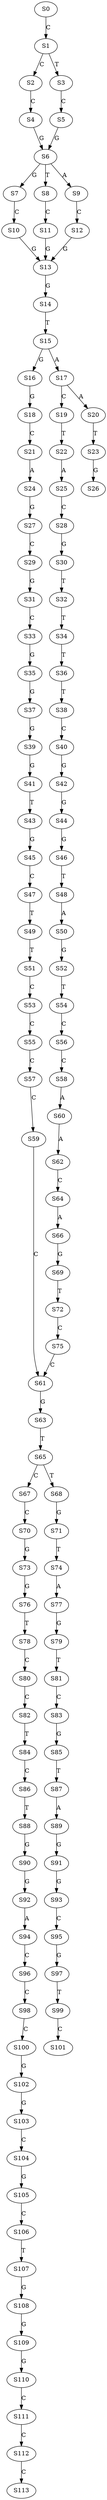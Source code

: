 strict digraph  {
	S0 -> S1 [ label = C ];
	S1 -> S2 [ label = C ];
	S1 -> S3 [ label = T ];
	S2 -> S4 [ label = C ];
	S3 -> S5 [ label = C ];
	S4 -> S6 [ label = G ];
	S5 -> S6 [ label = G ];
	S6 -> S7 [ label = G ];
	S6 -> S8 [ label = T ];
	S6 -> S9 [ label = A ];
	S7 -> S10 [ label = C ];
	S8 -> S11 [ label = C ];
	S9 -> S12 [ label = C ];
	S10 -> S13 [ label = G ];
	S11 -> S13 [ label = G ];
	S12 -> S13 [ label = G ];
	S13 -> S14 [ label = G ];
	S14 -> S15 [ label = T ];
	S15 -> S16 [ label = G ];
	S15 -> S17 [ label = A ];
	S16 -> S18 [ label = G ];
	S17 -> S19 [ label = C ];
	S17 -> S20 [ label = A ];
	S18 -> S21 [ label = C ];
	S19 -> S22 [ label = T ];
	S20 -> S23 [ label = T ];
	S21 -> S24 [ label = A ];
	S22 -> S25 [ label = A ];
	S23 -> S26 [ label = G ];
	S24 -> S27 [ label = G ];
	S25 -> S28 [ label = C ];
	S27 -> S29 [ label = C ];
	S28 -> S30 [ label = G ];
	S29 -> S31 [ label = G ];
	S30 -> S32 [ label = T ];
	S31 -> S33 [ label = C ];
	S32 -> S34 [ label = T ];
	S33 -> S35 [ label = G ];
	S34 -> S36 [ label = T ];
	S35 -> S37 [ label = G ];
	S36 -> S38 [ label = T ];
	S37 -> S39 [ label = G ];
	S38 -> S40 [ label = C ];
	S39 -> S41 [ label = G ];
	S40 -> S42 [ label = G ];
	S41 -> S43 [ label = T ];
	S42 -> S44 [ label = G ];
	S43 -> S45 [ label = G ];
	S44 -> S46 [ label = G ];
	S45 -> S47 [ label = C ];
	S46 -> S48 [ label = T ];
	S47 -> S49 [ label = T ];
	S48 -> S50 [ label = A ];
	S49 -> S51 [ label = T ];
	S50 -> S52 [ label = G ];
	S51 -> S53 [ label = C ];
	S52 -> S54 [ label = T ];
	S53 -> S55 [ label = C ];
	S54 -> S56 [ label = C ];
	S55 -> S57 [ label = C ];
	S56 -> S58 [ label = C ];
	S57 -> S59 [ label = C ];
	S58 -> S60 [ label = A ];
	S59 -> S61 [ label = C ];
	S60 -> S62 [ label = A ];
	S61 -> S63 [ label = G ];
	S62 -> S64 [ label = C ];
	S63 -> S65 [ label = T ];
	S64 -> S66 [ label = A ];
	S65 -> S67 [ label = C ];
	S65 -> S68 [ label = T ];
	S66 -> S69 [ label = G ];
	S67 -> S70 [ label = C ];
	S68 -> S71 [ label = G ];
	S69 -> S72 [ label = T ];
	S70 -> S73 [ label = G ];
	S71 -> S74 [ label = T ];
	S72 -> S75 [ label = C ];
	S73 -> S76 [ label = G ];
	S74 -> S77 [ label = A ];
	S75 -> S61 [ label = C ];
	S76 -> S78 [ label = T ];
	S77 -> S79 [ label = G ];
	S78 -> S80 [ label = C ];
	S79 -> S81 [ label = T ];
	S80 -> S82 [ label = C ];
	S81 -> S83 [ label = C ];
	S82 -> S84 [ label = T ];
	S83 -> S85 [ label = G ];
	S84 -> S86 [ label = C ];
	S85 -> S87 [ label = T ];
	S86 -> S88 [ label = T ];
	S87 -> S89 [ label = A ];
	S88 -> S90 [ label = G ];
	S89 -> S91 [ label = G ];
	S90 -> S92 [ label = G ];
	S91 -> S93 [ label = G ];
	S92 -> S94 [ label = A ];
	S93 -> S95 [ label = C ];
	S94 -> S96 [ label = C ];
	S95 -> S97 [ label = G ];
	S96 -> S98 [ label = C ];
	S97 -> S99 [ label = T ];
	S98 -> S100 [ label = C ];
	S99 -> S101 [ label = C ];
	S100 -> S102 [ label = G ];
	S102 -> S103 [ label = G ];
	S103 -> S104 [ label = C ];
	S104 -> S105 [ label = G ];
	S105 -> S106 [ label = C ];
	S106 -> S107 [ label = T ];
	S107 -> S108 [ label = G ];
	S108 -> S109 [ label = G ];
	S109 -> S110 [ label = G ];
	S110 -> S111 [ label = C ];
	S111 -> S112 [ label = C ];
	S112 -> S113 [ label = C ];
}
